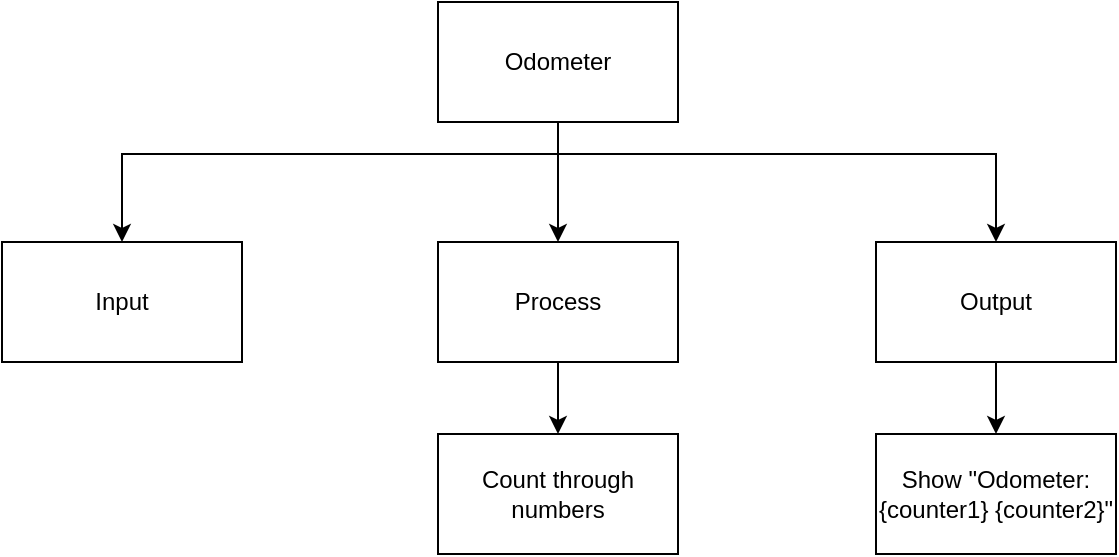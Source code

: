 <mxfile>
    <diagram id="XHk-bZ8t28PDqSV33KaL" name="Page-1">
        <mxGraphModel dx="685" dy="401" grid="1" gridSize="10" guides="1" tooltips="1" connect="1" arrows="1" fold="1" page="1" pageScale="1" pageWidth="850" pageHeight="1100" math="0" shadow="0">
            <root>
                <mxCell id="0"/>
                <mxCell id="1" parent="0"/>
                <mxCell id="43" style="edgeStyle=orthogonalEdgeStyle;html=1;rounded=0;" parent="1" source="38" target="40" edge="1">
                    <mxGeometry relative="1" as="geometry"/>
                </mxCell>
                <mxCell id="51" style="edgeStyle=orthogonalEdgeStyle;shape=connector;rounded=0;html=1;labelBackgroundColor=default;strokeColor=default;fontFamily=Helvetica;fontSize=11;fontColor=default;endArrow=classic;" parent="1" source="38" target="41" edge="1">
                    <mxGeometry relative="1" as="geometry">
                        <Array as="points">
                            <mxPoint x="413" y="160"/>
                            <mxPoint x="195" y="160"/>
                        </Array>
                    </mxGeometry>
                </mxCell>
                <mxCell id="52" style="edgeStyle=orthogonalEdgeStyle;shape=connector;rounded=0;html=1;labelBackgroundColor=default;strokeColor=default;fontFamily=Helvetica;fontSize=11;fontColor=default;endArrow=classic;" parent="1" source="38" target="42" edge="1">
                    <mxGeometry relative="1" as="geometry">
                        <Array as="points">
                            <mxPoint x="413" y="160"/>
                            <mxPoint x="632" y="160"/>
                        </Array>
                    </mxGeometry>
                </mxCell>
                <mxCell id="38" value="Odometer" style="rounded=0;whiteSpace=wrap;html=1;" parent="1" vertex="1">
                    <mxGeometry x="353" y="84" width="120" height="60" as="geometry"/>
                </mxCell>
                <mxCell id="58" style="edgeStyle=orthogonalEdgeStyle;html=1;rounded=0;" parent="1" source="40" target="48" edge="1">
                    <mxGeometry relative="1" as="geometry"/>
                </mxCell>
                <mxCell id="40" value="Process" style="rounded=0;whiteSpace=wrap;html=1;" parent="1" vertex="1">
                    <mxGeometry x="353" y="204" width="120" height="60" as="geometry"/>
                </mxCell>
                <mxCell id="41" value="Input" style="rounded=0;whiteSpace=wrap;html=1;" parent="1" vertex="1">
                    <mxGeometry x="135" y="204" width="120" height="60" as="geometry"/>
                </mxCell>
                <mxCell id="60" style="edgeStyle=orthogonalEdgeStyle;html=1;rounded=0;" parent="1" source="42" target="59" edge="1">
                    <mxGeometry relative="1" as="geometry"/>
                </mxCell>
                <mxCell id="42" value="Output" style="rounded=0;whiteSpace=wrap;html=1;" parent="1" vertex="1">
                    <mxGeometry x="572" y="204" width="120" height="60" as="geometry"/>
                </mxCell>
                <mxCell id="48" value="Count through numbers" style="rounded=0;whiteSpace=wrap;html=1;" parent="1" vertex="1">
                    <mxGeometry x="353" y="300" width="120" height="60" as="geometry"/>
                </mxCell>
                <mxCell id="59" value="Show &quot;Odometer: {counter1} {counter2}&quot;" style="rounded=0;whiteSpace=wrap;html=1;" parent="1" vertex="1">
                    <mxGeometry x="572" y="300" width="120" height="60" as="geometry"/>
                </mxCell>
            </root>
        </mxGraphModel>
    </diagram>
</mxfile>